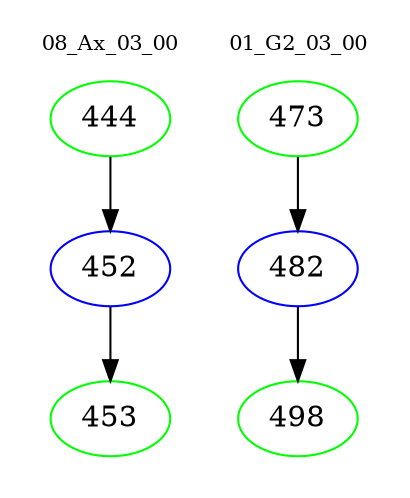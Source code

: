 digraph{
subgraph cluster_0 {
color = white
label = "08_Ax_03_00";
fontsize=10;
T0_444 [label="444", color="green"]
T0_444 -> T0_452 [color="black"]
T0_452 [label="452", color="blue"]
T0_452 -> T0_453 [color="black"]
T0_453 [label="453", color="green"]
}
subgraph cluster_1 {
color = white
label = "01_G2_03_00";
fontsize=10;
T1_473 [label="473", color="green"]
T1_473 -> T1_482 [color="black"]
T1_482 [label="482", color="blue"]
T1_482 -> T1_498 [color="black"]
T1_498 [label="498", color="green"]
}
}
